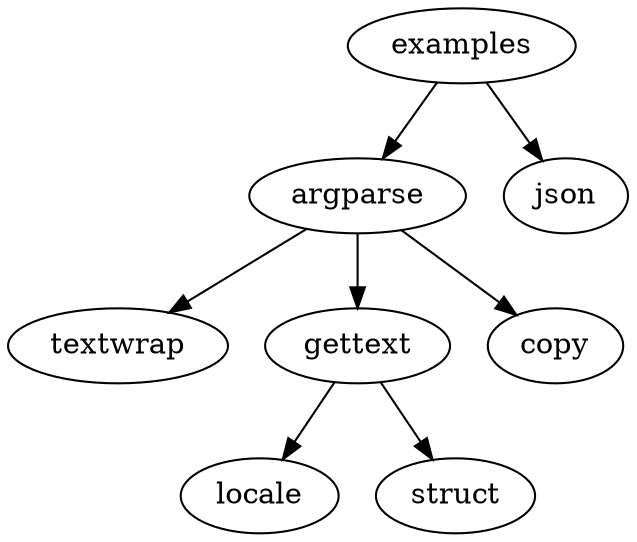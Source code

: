 digraph g {
    g0 [label="argparse"]
    g1 [label="textwrap"]
    g2 [label="gettext"]
    g3 [label="copy"]
    g4 [label="examples"]
    g5 [label="json"]
    g6 [label="locale"]
    g7 [label="struct"]
    g0 -> g1
    g0 -> g2
    g0 -> g3
    g4 -> g0
    g4 -> g5
    g2 -> g6
    g2 -> g7
}